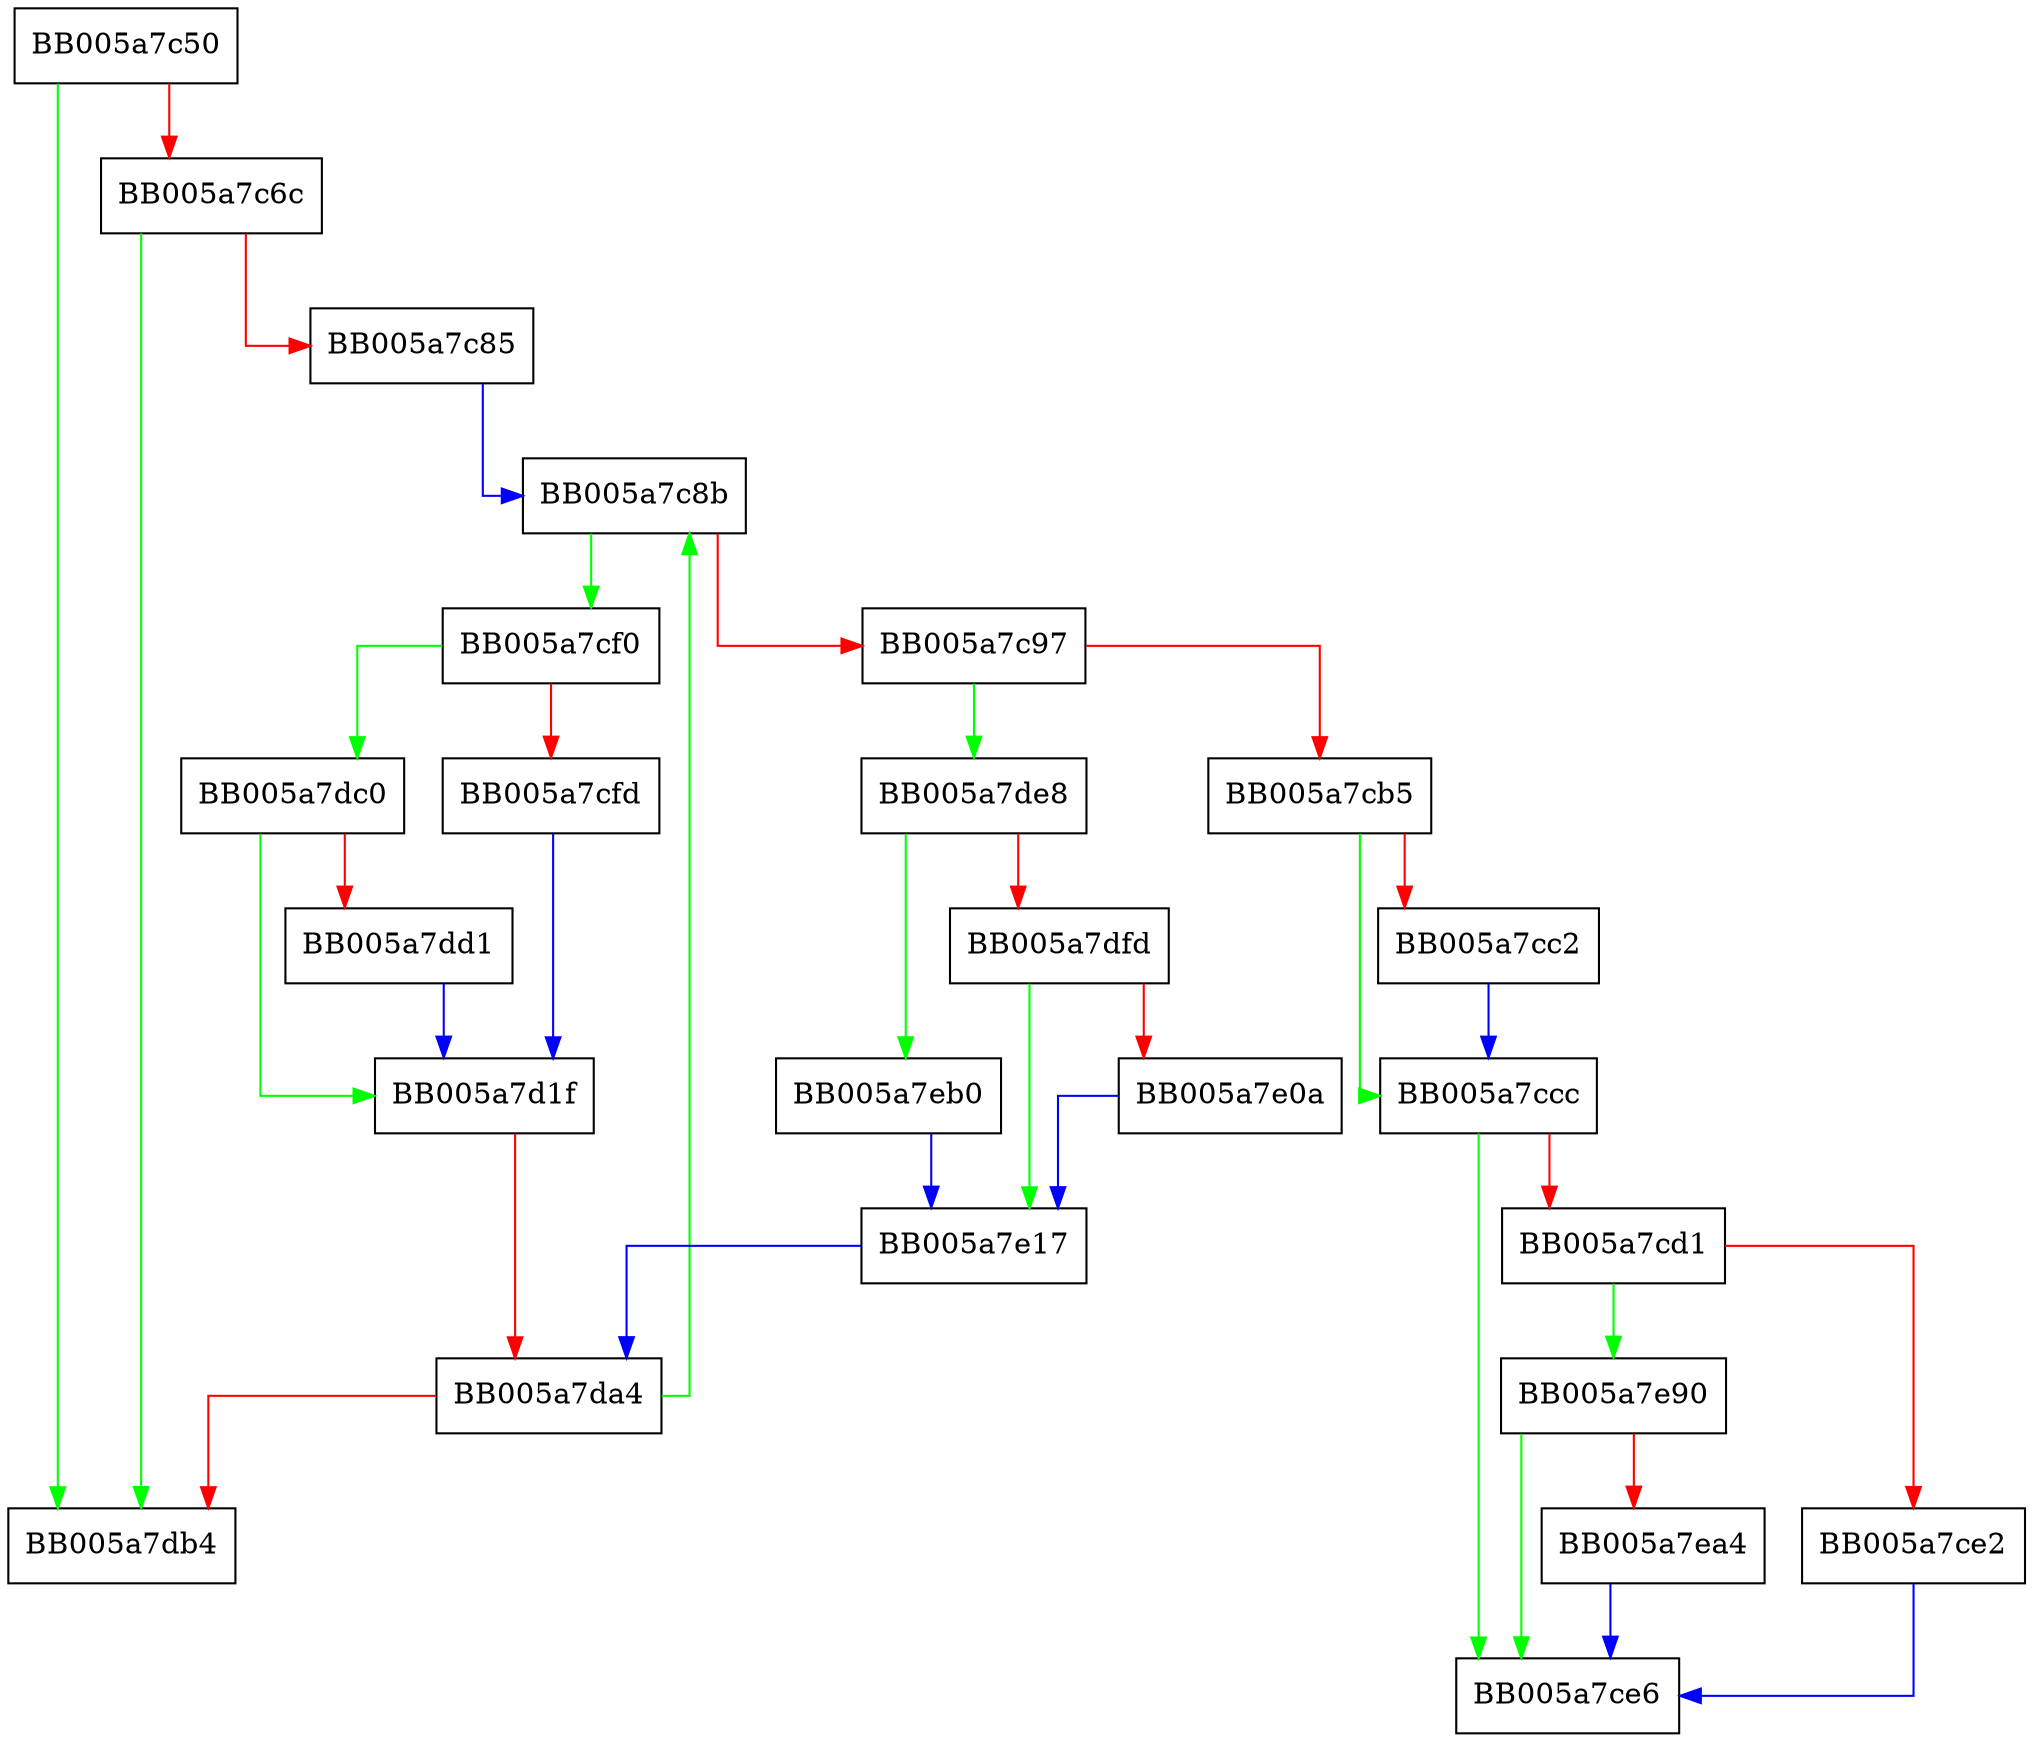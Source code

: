 digraph ERR_peek_error_data {
  node [shape="box"];
  graph [splines=ortho];
  BB005a7c50 -> BB005a7db4 [color="green"];
  BB005a7c50 -> BB005a7c6c [color="red"];
  BB005a7c6c -> BB005a7db4 [color="green"];
  BB005a7c6c -> BB005a7c85 [color="red"];
  BB005a7c85 -> BB005a7c8b [color="blue"];
  BB005a7c8b -> BB005a7cf0 [color="green"];
  BB005a7c8b -> BB005a7c97 [color="red"];
  BB005a7c97 -> BB005a7de8 [color="green"];
  BB005a7c97 -> BB005a7cb5 [color="red"];
  BB005a7cb5 -> BB005a7ccc [color="green"];
  BB005a7cb5 -> BB005a7cc2 [color="red"];
  BB005a7cc2 -> BB005a7ccc [color="blue"];
  BB005a7ccc -> BB005a7ce6 [color="green"];
  BB005a7ccc -> BB005a7cd1 [color="red"];
  BB005a7cd1 -> BB005a7e90 [color="green"];
  BB005a7cd1 -> BB005a7ce2 [color="red"];
  BB005a7ce2 -> BB005a7ce6 [color="blue"];
  BB005a7cf0 -> BB005a7dc0 [color="green"];
  BB005a7cf0 -> BB005a7cfd [color="red"];
  BB005a7cfd -> BB005a7d1f [color="blue"];
  BB005a7d1f -> BB005a7da4 [color="red"];
  BB005a7da4 -> BB005a7c8b [color="green"];
  BB005a7da4 -> BB005a7db4 [color="red"];
  BB005a7dc0 -> BB005a7d1f [color="green"];
  BB005a7dc0 -> BB005a7dd1 [color="red"];
  BB005a7dd1 -> BB005a7d1f [color="blue"];
  BB005a7de8 -> BB005a7eb0 [color="green"];
  BB005a7de8 -> BB005a7dfd [color="red"];
  BB005a7dfd -> BB005a7e17 [color="green"];
  BB005a7dfd -> BB005a7e0a [color="red"];
  BB005a7e0a -> BB005a7e17 [color="blue"];
  BB005a7e17 -> BB005a7da4 [color="blue"];
  BB005a7e90 -> BB005a7ce6 [color="green"];
  BB005a7e90 -> BB005a7ea4 [color="red"];
  BB005a7ea4 -> BB005a7ce6 [color="blue"];
  BB005a7eb0 -> BB005a7e17 [color="blue"];
}